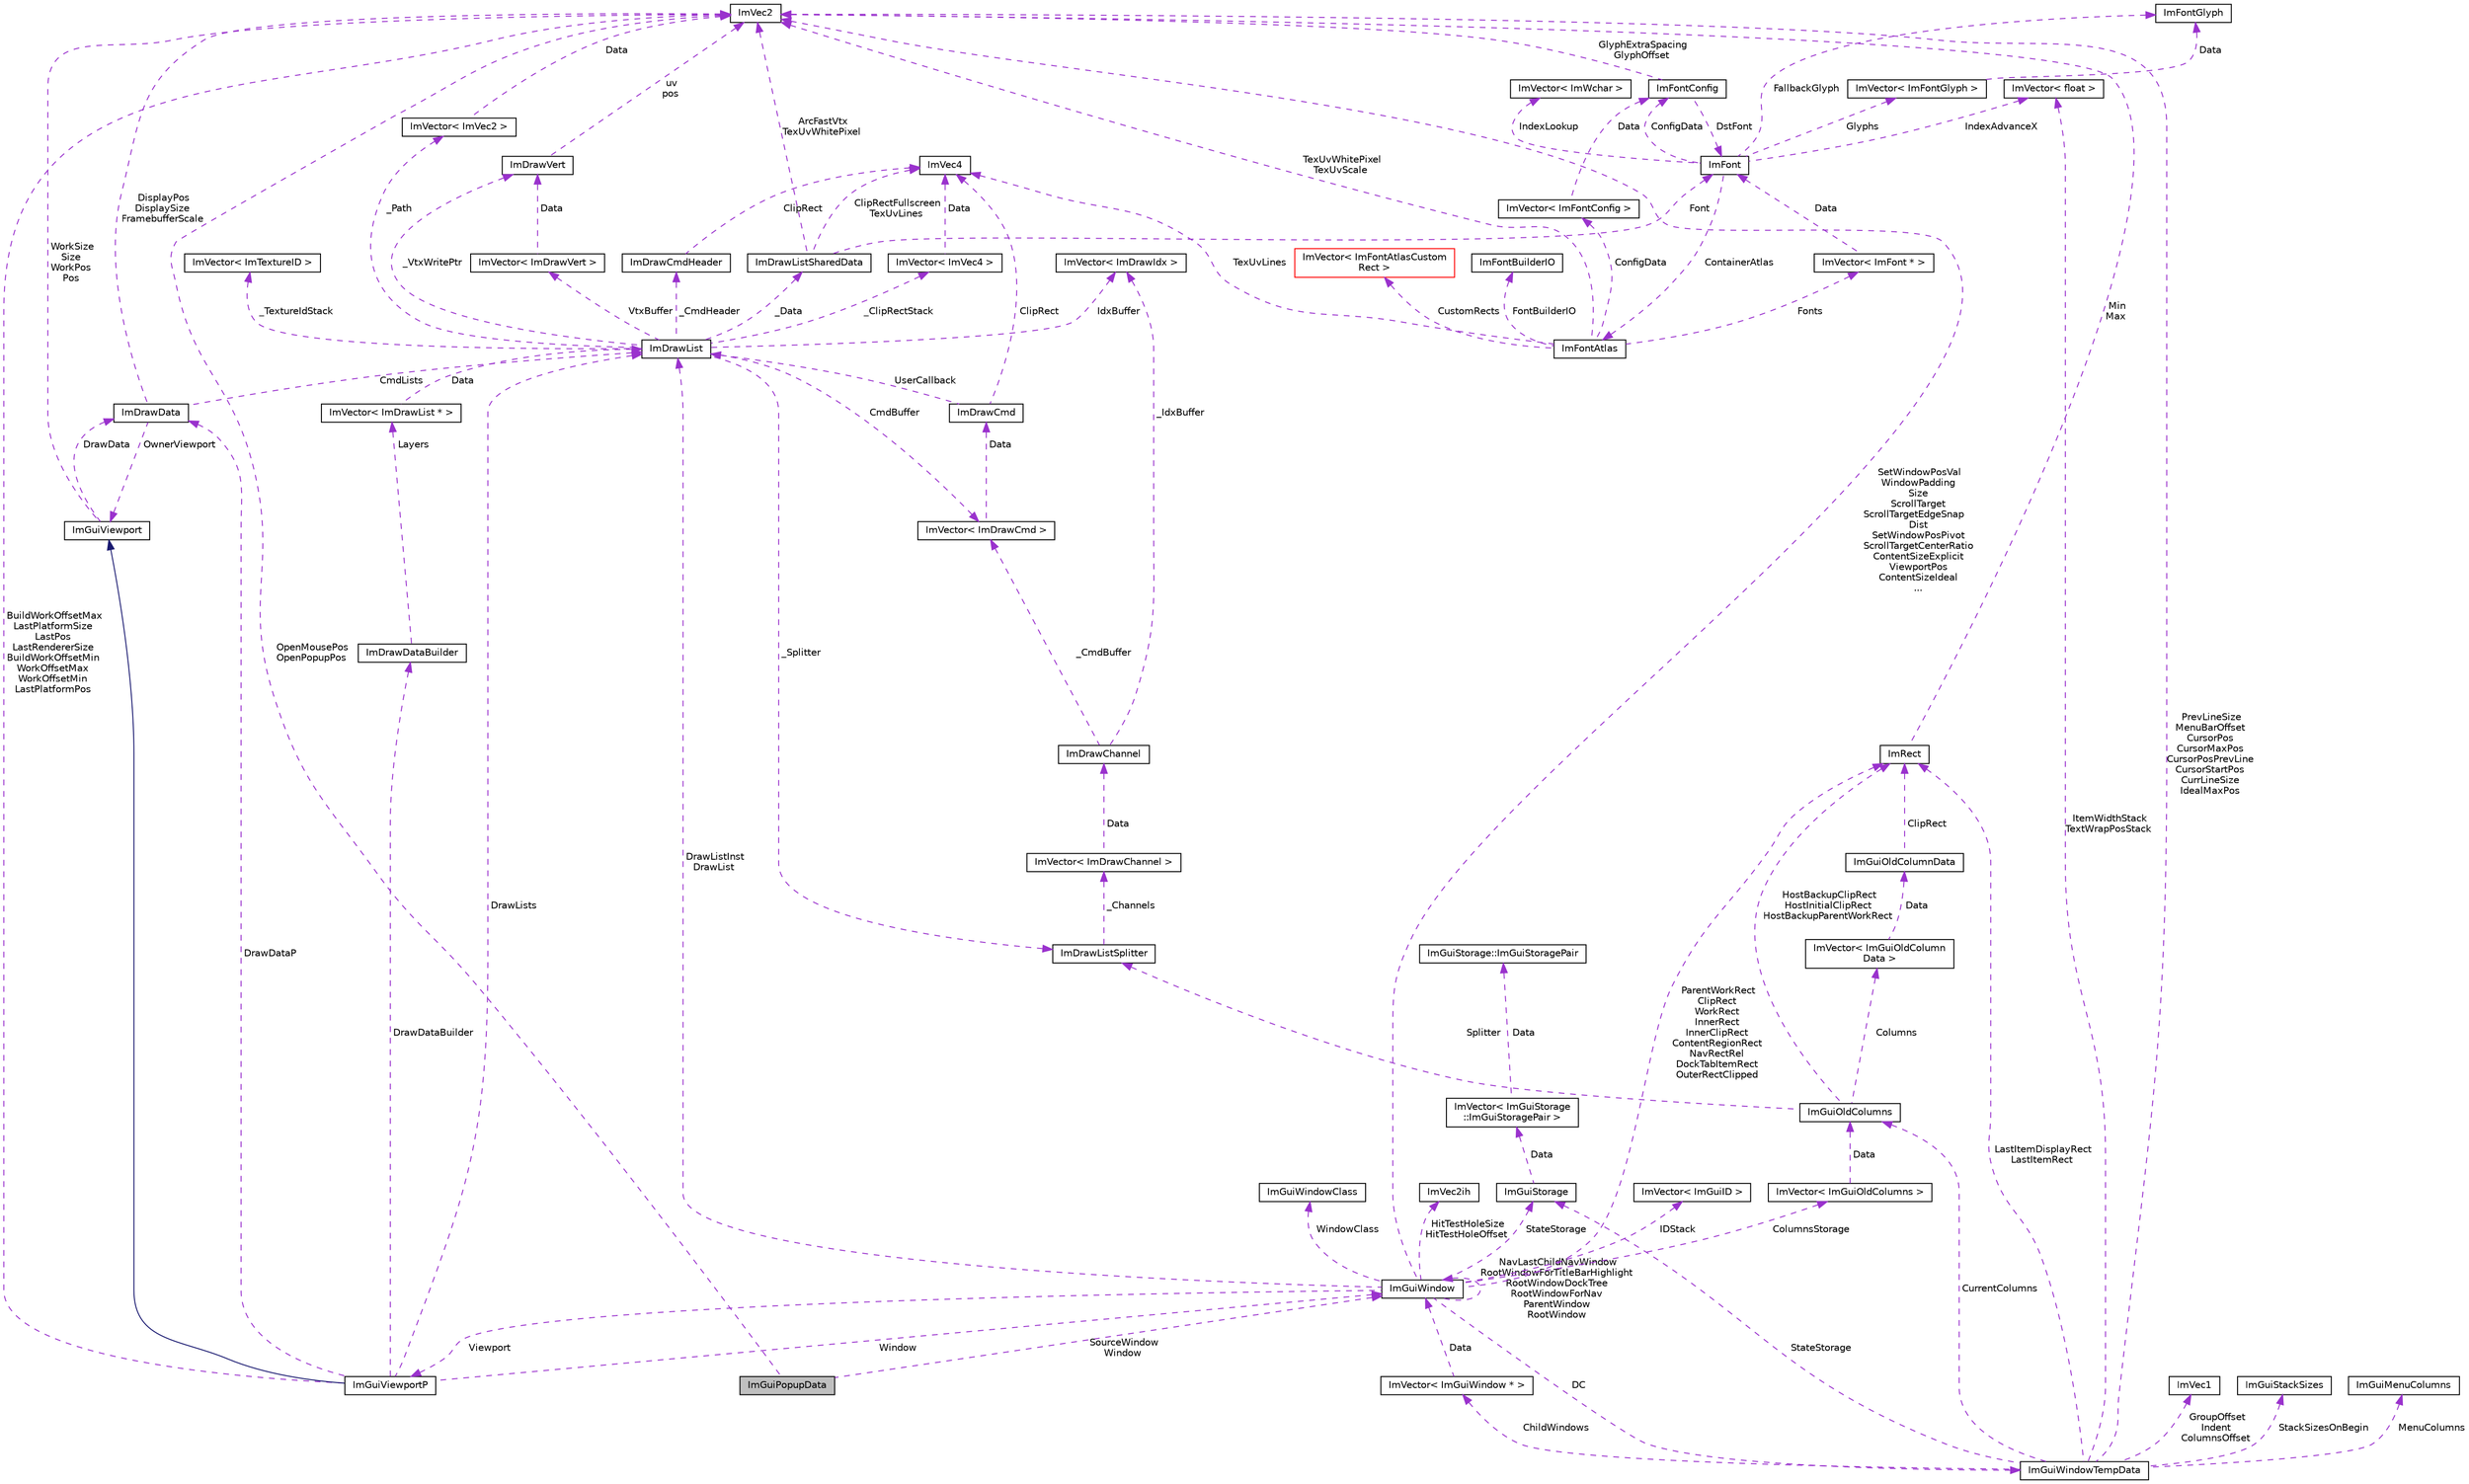 digraph "ImGuiPopupData"
{
 // LATEX_PDF_SIZE
  edge [fontname="Helvetica",fontsize="10",labelfontname="Helvetica",labelfontsize="10"];
  node [fontname="Helvetica",fontsize="10",shape=record];
  Node1 [label="ImGuiPopupData",height=0.2,width=0.4,color="black", fillcolor="grey75", style="filled", fontcolor="black",tooltip=" "];
  Node2 -> Node1 [dir="back",color="darkorchid3",fontsize="10",style="dashed",label=" OpenMousePos\nOpenPopupPos" ,fontname="Helvetica"];
  Node2 [label="ImVec2",height=0.2,width=0.4,color="black", fillcolor="white", style="filled",URL="$structImVec2.html",tooltip=" "];
  Node3 -> Node1 [dir="back",color="darkorchid3",fontsize="10",style="dashed",label=" SourceWindow\nWindow" ,fontname="Helvetica"];
  Node3 [label="ImGuiWindow",height=0.2,width=0.4,color="black", fillcolor="white", style="filled",URL="$structImGuiWindow.html",tooltip=" "];
  Node4 -> Node3 [dir="back",color="darkorchid3",fontsize="10",style="dashed",label=" HitTestHoleSize\nHitTestHoleOffset" ,fontname="Helvetica"];
  Node4 [label="ImVec2ih",height=0.2,width=0.4,color="black", fillcolor="white", style="filled",URL="$structImVec2ih.html",tooltip=" "];
  Node5 -> Node3 [dir="back",color="darkorchid3",fontsize="10",style="dashed",label=" StateStorage" ,fontname="Helvetica"];
  Node5 [label="ImGuiStorage",height=0.2,width=0.4,color="black", fillcolor="white", style="filled",URL="$structImGuiStorage.html",tooltip=" "];
  Node6 -> Node5 [dir="back",color="darkorchid3",fontsize="10",style="dashed",label=" Data" ,fontname="Helvetica"];
  Node6 [label="ImVector\< ImGuiStorage\l::ImGuiStoragePair \>",height=0.2,width=0.4,color="black", fillcolor="white", style="filled",URL="$structImVector.html",tooltip=" "];
  Node7 -> Node6 [dir="back",color="darkorchid3",fontsize="10",style="dashed",label=" Data" ,fontname="Helvetica"];
  Node7 [label="ImGuiStorage::ImGuiStoragePair",height=0.2,width=0.4,color="black", fillcolor="white", style="filled",URL="$structImGuiStorage_1_1ImGuiStoragePair.html",tooltip=" "];
  Node2 -> Node3 [dir="back",color="darkorchid3",fontsize="10",style="dashed",label=" SetWindowPosVal\nWindowPadding\nSize\nScrollTarget\nScrollTargetEdgeSnap\lDist\nSetWindowPosPivot\nScrollTargetCenterRatio\nContentSizeExplicit\nViewportPos\nContentSizeIdeal\n..." ,fontname="Helvetica"];
  Node8 -> Node3 [dir="back",color="darkorchid3",fontsize="10",style="dashed",label=" ParentWorkRect\nClipRect\nWorkRect\nInnerRect\nInnerClipRect\nContentRegionRect\nNavRectRel\nDockTabItemRect\nOuterRectClipped" ,fontname="Helvetica"];
  Node8 [label="ImRect",height=0.2,width=0.4,color="black", fillcolor="white", style="filled",URL="$structImRect.html",tooltip=" "];
  Node2 -> Node8 [dir="back",color="darkorchid3",fontsize="10",style="dashed",label=" Min\nMax" ,fontname="Helvetica"];
  Node9 -> Node3 [dir="back",color="darkorchid3",fontsize="10",style="dashed",label=" ColumnsStorage" ,fontname="Helvetica"];
  Node9 [label="ImVector\< ImGuiOldColumns \>",height=0.2,width=0.4,color="black", fillcolor="white", style="filled",URL="$structImVector.html",tooltip=" "];
  Node10 -> Node9 [dir="back",color="darkorchid3",fontsize="10",style="dashed",label=" Data" ,fontname="Helvetica"];
  Node10 [label="ImGuiOldColumns",height=0.2,width=0.4,color="black", fillcolor="white", style="filled",URL="$structImGuiOldColumns.html",tooltip=" "];
  Node8 -> Node10 [dir="back",color="darkorchid3",fontsize="10",style="dashed",label=" HostBackupClipRect\nHostInitialClipRect\nHostBackupParentWorkRect" ,fontname="Helvetica"];
  Node11 -> Node10 [dir="back",color="darkorchid3",fontsize="10",style="dashed",label=" Columns" ,fontname="Helvetica"];
  Node11 [label="ImVector\< ImGuiOldColumn\lData \>",height=0.2,width=0.4,color="black", fillcolor="white", style="filled",URL="$structImVector.html",tooltip=" "];
  Node12 -> Node11 [dir="back",color="darkorchid3",fontsize="10",style="dashed",label=" Data" ,fontname="Helvetica"];
  Node12 [label="ImGuiOldColumnData",height=0.2,width=0.4,color="black", fillcolor="white", style="filled",URL="$structImGuiOldColumnData.html",tooltip=" "];
  Node8 -> Node12 [dir="back",color="darkorchid3",fontsize="10",style="dashed",label=" ClipRect" ,fontname="Helvetica"];
  Node13 -> Node10 [dir="back",color="darkorchid3",fontsize="10",style="dashed",label=" Splitter" ,fontname="Helvetica"];
  Node13 [label="ImDrawListSplitter",height=0.2,width=0.4,color="black", fillcolor="white", style="filled",URL="$structImDrawListSplitter.html",tooltip=" "];
  Node14 -> Node13 [dir="back",color="darkorchid3",fontsize="10",style="dashed",label=" _Channels" ,fontname="Helvetica"];
  Node14 [label="ImVector\< ImDrawChannel \>",height=0.2,width=0.4,color="black", fillcolor="white", style="filled",URL="$structImVector.html",tooltip=" "];
  Node15 -> Node14 [dir="back",color="darkorchid3",fontsize="10",style="dashed",label=" Data" ,fontname="Helvetica"];
  Node15 [label="ImDrawChannel",height=0.2,width=0.4,color="black", fillcolor="white", style="filled",URL="$structImDrawChannel.html",tooltip=" "];
  Node16 -> Node15 [dir="back",color="darkorchid3",fontsize="10",style="dashed",label=" _CmdBuffer" ,fontname="Helvetica"];
  Node16 [label="ImVector\< ImDrawCmd \>",height=0.2,width=0.4,color="black", fillcolor="white", style="filled",URL="$structImVector.html",tooltip=" "];
  Node17 -> Node16 [dir="back",color="darkorchid3",fontsize="10",style="dashed",label=" Data" ,fontname="Helvetica"];
  Node17 [label="ImDrawCmd",height=0.2,width=0.4,color="black", fillcolor="white", style="filled",URL="$structImDrawCmd.html",tooltip=" "];
  Node18 -> Node17 [dir="back",color="darkorchid3",fontsize="10",style="dashed",label=" ClipRect" ,fontname="Helvetica"];
  Node18 [label="ImVec4",height=0.2,width=0.4,color="black", fillcolor="white", style="filled",URL="$structImVec4.html",tooltip=" "];
  Node19 -> Node17 [dir="back",color="darkorchid3",fontsize="10",style="dashed",label=" UserCallback" ,fontname="Helvetica"];
  Node19 [label="ImDrawList",height=0.2,width=0.4,color="black", fillcolor="white", style="filled",URL="$structImDrawList.html",tooltip=" "];
  Node20 -> Node19 [dir="back",color="darkorchid3",fontsize="10",style="dashed",label=" _ClipRectStack" ,fontname="Helvetica"];
  Node20 [label="ImVector\< ImVec4 \>",height=0.2,width=0.4,color="black", fillcolor="white", style="filled",URL="$structImVector.html",tooltip=" "];
  Node18 -> Node20 [dir="back",color="darkorchid3",fontsize="10",style="dashed",label=" Data" ,fontname="Helvetica"];
  Node21 -> Node19 [dir="back",color="darkorchid3",fontsize="10",style="dashed",label=" VtxBuffer" ,fontname="Helvetica"];
  Node21 [label="ImVector\< ImDrawVert \>",height=0.2,width=0.4,color="black", fillcolor="white", style="filled",URL="$structImVector.html",tooltip=" "];
  Node22 -> Node21 [dir="back",color="darkorchid3",fontsize="10",style="dashed",label=" Data" ,fontname="Helvetica"];
  Node22 [label="ImDrawVert",height=0.2,width=0.4,color="black", fillcolor="white", style="filled",URL="$structImDrawVert.html",tooltip=" "];
  Node2 -> Node22 [dir="back",color="darkorchid3",fontsize="10",style="dashed",label=" uv\npos" ,fontname="Helvetica"];
  Node23 -> Node19 [dir="back",color="darkorchid3",fontsize="10",style="dashed",label=" _Path" ,fontname="Helvetica"];
  Node23 [label="ImVector\< ImVec2 \>",height=0.2,width=0.4,color="black", fillcolor="white", style="filled",URL="$structImVector.html",tooltip=" "];
  Node2 -> Node23 [dir="back",color="darkorchid3",fontsize="10",style="dashed",label=" Data" ,fontname="Helvetica"];
  Node24 -> Node19 [dir="back",color="darkorchid3",fontsize="10",style="dashed",label=" _Data" ,fontname="Helvetica"];
  Node24 [label="ImDrawListSharedData",height=0.2,width=0.4,color="black", fillcolor="white", style="filled",URL="$structImDrawListSharedData.html",tooltip=" "];
  Node2 -> Node24 [dir="back",color="darkorchid3",fontsize="10",style="dashed",label=" ArcFastVtx\nTexUvWhitePixel" ,fontname="Helvetica"];
  Node18 -> Node24 [dir="back",color="darkorchid3",fontsize="10",style="dashed",label=" ClipRectFullscreen\nTexUvLines" ,fontname="Helvetica"];
  Node25 -> Node24 [dir="back",color="darkorchid3",fontsize="10",style="dashed",label=" Font" ,fontname="Helvetica"];
  Node25 [label="ImFont",height=0.2,width=0.4,color="black", fillcolor="white", style="filled",URL="$structImFont.html",tooltip=" "];
  Node26 -> Node25 [dir="back",color="darkorchid3",fontsize="10",style="dashed",label=" Glyphs" ,fontname="Helvetica"];
  Node26 [label="ImVector\< ImFontGlyph \>",height=0.2,width=0.4,color="black", fillcolor="white", style="filled",URL="$structImVector.html",tooltip=" "];
  Node27 -> Node26 [dir="back",color="darkorchid3",fontsize="10",style="dashed",label=" Data" ,fontname="Helvetica"];
  Node27 [label="ImFontGlyph",height=0.2,width=0.4,color="black", fillcolor="white", style="filled",URL="$structImFontGlyph.html",tooltip=" "];
  Node28 -> Node25 [dir="back",color="darkorchid3",fontsize="10",style="dashed",label=" ConfigData" ,fontname="Helvetica"];
  Node28 [label="ImFontConfig",height=0.2,width=0.4,color="black", fillcolor="white", style="filled",URL="$structImFontConfig.html",tooltip=" "];
  Node2 -> Node28 [dir="back",color="darkorchid3",fontsize="10",style="dashed",label=" GlyphExtraSpacing\nGlyphOffset" ,fontname="Helvetica"];
  Node25 -> Node28 [dir="back",color="darkorchid3",fontsize="10",style="dashed",label=" DstFont" ,fontname="Helvetica"];
  Node27 -> Node25 [dir="back",color="darkorchid3",fontsize="10",style="dashed",label=" FallbackGlyph" ,fontname="Helvetica"];
  Node29 -> Node25 [dir="back",color="darkorchid3",fontsize="10",style="dashed",label=" ContainerAtlas" ,fontname="Helvetica"];
  Node29 [label="ImFontAtlas",height=0.2,width=0.4,color="black", fillcolor="white", style="filled",URL="$structImFontAtlas.html",tooltip=" "];
  Node30 -> Node29 [dir="back",color="darkorchid3",fontsize="10",style="dashed",label=" Fonts" ,fontname="Helvetica"];
  Node30 [label="ImVector\< ImFont * \>",height=0.2,width=0.4,color="black", fillcolor="white", style="filled",URL="$structImVector.html",tooltip=" "];
  Node25 -> Node30 [dir="back",color="darkorchid3",fontsize="10",style="dashed",label=" Data" ,fontname="Helvetica"];
  Node31 -> Node29 [dir="back",color="darkorchid3",fontsize="10",style="dashed",label=" FontBuilderIO" ,fontname="Helvetica"];
  Node31 [label="ImFontBuilderIO",height=0.2,width=0.4,color="black", fillcolor="white", style="filled",URL="$structImFontBuilderIO.html",tooltip=" "];
  Node2 -> Node29 [dir="back",color="darkorchid3",fontsize="10",style="dashed",label=" TexUvWhitePixel\nTexUvScale" ,fontname="Helvetica"];
  Node18 -> Node29 [dir="back",color="darkorchid3",fontsize="10",style="dashed",label=" TexUvLines" ,fontname="Helvetica"];
  Node32 -> Node29 [dir="back",color="darkorchid3",fontsize="10",style="dashed",label=" ConfigData" ,fontname="Helvetica"];
  Node32 [label="ImVector\< ImFontConfig \>",height=0.2,width=0.4,color="black", fillcolor="white", style="filled",URL="$structImVector.html",tooltip=" "];
  Node28 -> Node32 [dir="back",color="darkorchid3",fontsize="10",style="dashed",label=" Data" ,fontname="Helvetica"];
  Node33 -> Node29 [dir="back",color="darkorchid3",fontsize="10",style="dashed",label=" CustomRects" ,fontname="Helvetica"];
  Node33 [label="ImVector\< ImFontAtlasCustom\lRect \>",height=0.2,width=0.4,color="red", fillcolor="white", style="filled",URL="$structImVector.html",tooltip=" "];
  Node35 -> Node25 [dir="back",color="darkorchid3",fontsize="10",style="dashed",label=" IndexAdvanceX" ,fontname="Helvetica"];
  Node35 [label="ImVector\< float \>",height=0.2,width=0.4,color="black", fillcolor="white", style="filled",URL="$structImVector.html",tooltip=" "];
  Node36 -> Node25 [dir="back",color="darkorchid3",fontsize="10",style="dashed",label=" IndexLookup" ,fontname="Helvetica"];
  Node36 [label="ImVector\< ImWchar \>",height=0.2,width=0.4,color="black", fillcolor="white", style="filled",URL="$structImVector.html",tooltip=" "];
  Node22 -> Node19 [dir="back",color="darkorchid3",fontsize="10",style="dashed",label=" _VtxWritePtr" ,fontname="Helvetica"];
  Node37 -> Node19 [dir="back",color="darkorchid3",fontsize="10",style="dashed",label=" _CmdHeader" ,fontname="Helvetica"];
  Node37 [label="ImDrawCmdHeader",height=0.2,width=0.4,color="black", fillcolor="white", style="filled",URL="$structImDrawCmdHeader.html",tooltip=" "];
  Node18 -> Node37 [dir="back",color="darkorchid3",fontsize="10",style="dashed",label=" ClipRect" ,fontname="Helvetica"];
  Node16 -> Node19 [dir="back",color="darkorchid3",fontsize="10",style="dashed",label=" CmdBuffer" ,fontname="Helvetica"];
  Node13 -> Node19 [dir="back",color="darkorchid3",fontsize="10",style="dashed",label=" _Splitter" ,fontname="Helvetica"];
  Node38 -> Node19 [dir="back",color="darkorchid3",fontsize="10",style="dashed",label=" IdxBuffer" ,fontname="Helvetica"];
  Node38 [label="ImVector\< ImDrawIdx \>",height=0.2,width=0.4,color="black", fillcolor="white", style="filled",URL="$structImVector.html",tooltip=" "];
  Node39 -> Node19 [dir="back",color="darkorchid3",fontsize="10",style="dashed",label=" _TextureIdStack" ,fontname="Helvetica"];
  Node39 [label="ImVector\< ImTextureID \>",height=0.2,width=0.4,color="black", fillcolor="white", style="filled",URL="$structImVector.html",tooltip=" "];
  Node38 -> Node15 [dir="back",color="darkorchid3",fontsize="10",style="dashed",label=" _IdxBuffer" ,fontname="Helvetica"];
  Node40 -> Node3 [dir="back",color="darkorchid3",fontsize="10",style="dashed",label=" DC" ,fontname="Helvetica"];
  Node40 [label="ImGuiWindowTempData",height=0.2,width=0.4,color="black", fillcolor="white", style="filled",URL="$structImGuiWindowTempData.html",tooltip=" "];
  Node41 -> Node40 [dir="back",color="darkorchid3",fontsize="10",style="dashed",label=" GroupOffset\nIndent\nColumnsOffset" ,fontname="Helvetica"];
  Node41 [label="ImVec1",height=0.2,width=0.4,color="black", fillcolor="white", style="filled",URL="$structImVec1.html",tooltip=" "];
  Node5 -> Node40 [dir="back",color="darkorchid3",fontsize="10",style="dashed",label=" StateStorage" ,fontname="Helvetica"];
  Node2 -> Node40 [dir="back",color="darkorchid3",fontsize="10",style="dashed",label=" PrevLineSize\nMenuBarOffset\nCursorPos\nCursorMaxPos\nCursorPosPrevLine\nCursorStartPos\nCurrLineSize\nIdealMaxPos" ,fontname="Helvetica"];
  Node8 -> Node40 [dir="back",color="darkorchid3",fontsize="10",style="dashed",label=" LastItemDisplayRect\nLastItemRect" ,fontname="Helvetica"];
  Node10 -> Node40 [dir="back",color="darkorchid3",fontsize="10",style="dashed",label=" CurrentColumns" ,fontname="Helvetica"];
  Node42 -> Node40 [dir="back",color="darkorchid3",fontsize="10",style="dashed",label=" StackSizesOnBegin" ,fontname="Helvetica"];
  Node42 [label="ImGuiStackSizes",height=0.2,width=0.4,color="black", fillcolor="white", style="filled",URL="$structImGuiStackSizes.html",tooltip=" "];
  Node43 -> Node40 [dir="back",color="darkorchid3",fontsize="10",style="dashed",label=" ChildWindows" ,fontname="Helvetica"];
  Node43 [label="ImVector\< ImGuiWindow * \>",height=0.2,width=0.4,color="black", fillcolor="white", style="filled",URL="$structImVector.html",tooltip=" "];
  Node3 -> Node43 [dir="back",color="darkorchid3",fontsize="10",style="dashed",label=" Data" ,fontname="Helvetica"];
  Node35 -> Node40 [dir="back",color="darkorchid3",fontsize="10",style="dashed",label=" ItemWidthStack\nTextWrapPosStack" ,fontname="Helvetica"];
  Node44 -> Node40 [dir="back",color="darkorchid3",fontsize="10",style="dashed",label=" MenuColumns" ,fontname="Helvetica"];
  Node44 [label="ImGuiMenuColumns",height=0.2,width=0.4,color="black", fillcolor="white", style="filled",URL="$structImGuiMenuColumns.html",tooltip=" "];
  Node45 -> Node3 [dir="back",color="darkorchid3",fontsize="10",style="dashed",label=" IDStack" ,fontname="Helvetica"];
  Node45 [label="ImVector\< ImGuiID \>",height=0.2,width=0.4,color="black", fillcolor="white", style="filled",URL="$structImVector.html",tooltip=" "];
  Node46 -> Node3 [dir="back",color="darkorchid3",fontsize="10",style="dashed",label=" WindowClass" ,fontname="Helvetica"];
  Node46 [label="ImGuiWindowClass",height=0.2,width=0.4,color="black", fillcolor="white", style="filled",URL="$structImGuiWindowClass.html",tooltip=" "];
  Node47 -> Node3 [dir="back",color="darkorchid3",fontsize="10",style="dashed",label=" Viewport" ,fontname="Helvetica"];
  Node47 [label="ImGuiViewportP",height=0.2,width=0.4,color="black", fillcolor="white", style="filled",URL="$structImGuiViewportP.html",tooltip=" "];
  Node48 -> Node47 [dir="back",color="midnightblue",fontsize="10",style="solid",fontname="Helvetica"];
  Node48 [label="ImGuiViewport",height=0.2,width=0.4,color="black", fillcolor="white", style="filled",URL="$structImGuiViewport.html",tooltip=" "];
  Node2 -> Node48 [dir="back",color="darkorchid3",fontsize="10",style="dashed",label=" WorkSize\nSize\nWorkPos\nPos" ,fontname="Helvetica"];
  Node49 -> Node48 [dir="back",color="darkorchid3",fontsize="10",style="dashed",label=" DrawData" ,fontname="Helvetica"];
  Node49 [label="ImDrawData",height=0.2,width=0.4,color="black", fillcolor="white", style="filled",URL="$structImDrawData.html",tooltip=" "];
  Node48 -> Node49 [dir="back",color="darkorchid3",fontsize="10",style="dashed",label=" OwnerViewport" ,fontname="Helvetica"];
  Node2 -> Node49 [dir="back",color="darkorchid3",fontsize="10",style="dashed",label=" DisplayPos\nDisplaySize\nFramebufferScale" ,fontname="Helvetica"];
  Node19 -> Node49 [dir="back",color="darkorchid3",fontsize="10",style="dashed",label=" CmdLists" ,fontname="Helvetica"];
  Node2 -> Node47 [dir="back",color="darkorchid3",fontsize="10",style="dashed",label=" BuildWorkOffsetMax\nLastPlatformSize\nLastPos\nLastRendererSize\nBuildWorkOffsetMin\nWorkOffsetMax\nWorkOffsetMin\nLastPlatformPos" ,fontname="Helvetica"];
  Node50 -> Node47 [dir="back",color="darkorchid3",fontsize="10",style="dashed",label=" DrawDataBuilder" ,fontname="Helvetica"];
  Node50 [label="ImDrawDataBuilder",height=0.2,width=0.4,color="black", fillcolor="white", style="filled",URL="$structImDrawDataBuilder.html",tooltip=" "];
  Node51 -> Node50 [dir="back",color="darkorchid3",fontsize="10",style="dashed",label=" Layers" ,fontname="Helvetica"];
  Node51 [label="ImVector\< ImDrawList * \>",height=0.2,width=0.4,color="black", fillcolor="white", style="filled",URL="$structImVector.html",tooltip=" "];
  Node19 -> Node51 [dir="back",color="darkorchid3",fontsize="10",style="dashed",label=" Data" ,fontname="Helvetica"];
  Node49 -> Node47 [dir="back",color="darkorchid3",fontsize="10",style="dashed",label=" DrawDataP" ,fontname="Helvetica"];
  Node19 -> Node47 [dir="back",color="darkorchid3",fontsize="10",style="dashed",label=" DrawLists" ,fontname="Helvetica"];
  Node3 -> Node47 [dir="back",color="darkorchid3",fontsize="10",style="dashed",label=" Window" ,fontname="Helvetica"];
  Node3 -> Node3 [dir="back",color="darkorchid3",fontsize="10",style="dashed",label=" NavLastChildNavWindow\nRootWindowForTitleBarHighlight\nRootWindowDockTree\nRootWindowForNav\nParentWindow\nRootWindow" ,fontname="Helvetica"];
  Node19 -> Node3 [dir="back",color="darkorchid3",fontsize="10",style="dashed",label=" DrawListInst\nDrawList" ,fontname="Helvetica"];
}
